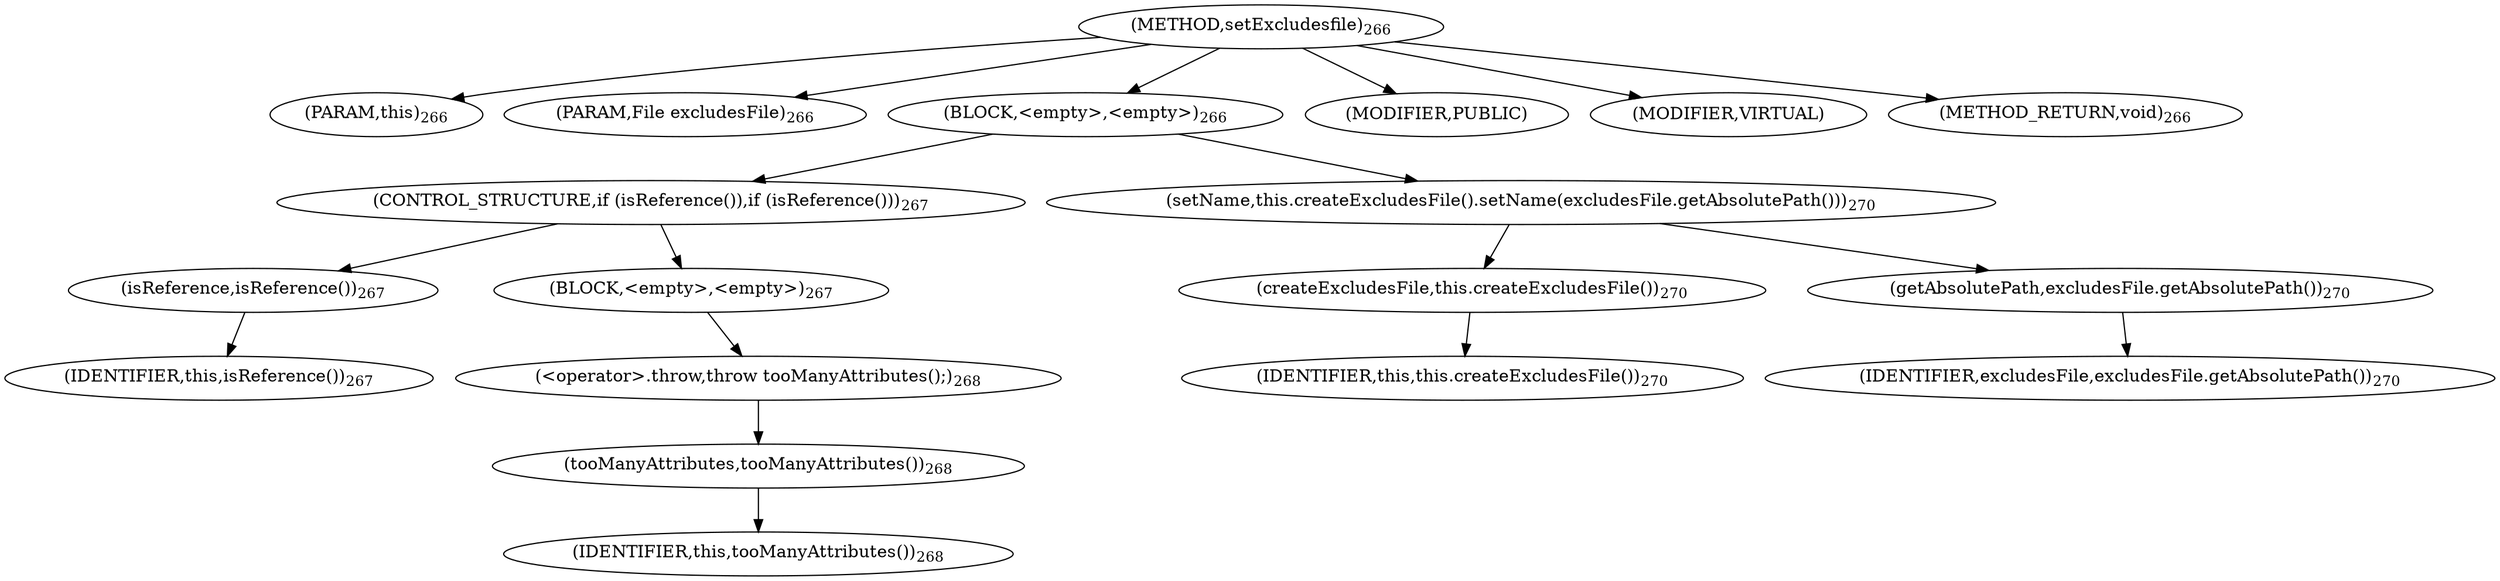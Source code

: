 digraph "setExcludesfile" {  
"543" [label = <(METHOD,setExcludesfile)<SUB>266</SUB>> ]
"67" [label = <(PARAM,this)<SUB>266</SUB>> ]
"544" [label = <(PARAM,File excludesFile)<SUB>266</SUB>> ]
"545" [label = <(BLOCK,&lt;empty&gt;,&lt;empty&gt;)<SUB>266</SUB>> ]
"546" [label = <(CONTROL_STRUCTURE,if (isReference()),if (isReference()))<SUB>267</SUB>> ]
"547" [label = <(isReference,isReference())<SUB>267</SUB>> ]
"66" [label = <(IDENTIFIER,this,isReference())<SUB>267</SUB>> ]
"548" [label = <(BLOCK,&lt;empty&gt;,&lt;empty&gt;)<SUB>267</SUB>> ]
"549" [label = <(&lt;operator&gt;.throw,throw tooManyAttributes();)<SUB>268</SUB>> ]
"550" [label = <(tooManyAttributes,tooManyAttributes())<SUB>268</SUB>> ]
"68" [label = <(IDENTIFIER,this,tooManyAttributes())<SUB>268</SUB>> ]
"551" [label = <(setName,this.createExcludesFile().setName(excludesFile.getAbsolutePath()))<SUB>270</SUB>> ]
"552" [label = <(createExcludesFile,this.createExcludesFile())<SUB>270</SUB>> ]
"69" [label = <(IDENTIFIER,this,this.createExcludesFile())<SUB>270</SUB>> ]
"553" [label = <(getAbsolutePath,excludesFile.getAbsolutePath())<SUB>270</SUB>> ]
"554" [label = <(IDENTIFIER,excludesFile,excludesFile.getAbsolutePath())<SUB>270</SUB>> ]
"555" [label = <(MODIFIER,PUBLIC)> ]
"556" [label = <(MODIFIER,VIRTUAL)> ]
"557" [label = <(METHOD_RETURN,void)<SUB>266</SUB>> ]
  "543" -> "67" 
  "543" -> "544" 
  "543" -> "545" 
  "543" -> "555" 
  "543" -> "556" 
  "543" -> "557" 
  "545" -> "546" 
  "545" -> "551" 
  "546" -> "547" 
  "546" -> "548" 
  "547" -> "66" 
  "548" -> "549" 
  "549" -> "550" 
  "550" -> "68" 
  "551" -> "552" 
  "551" -> "553" 
  "552" -> "69" 
  "553" -> "554" 
}
